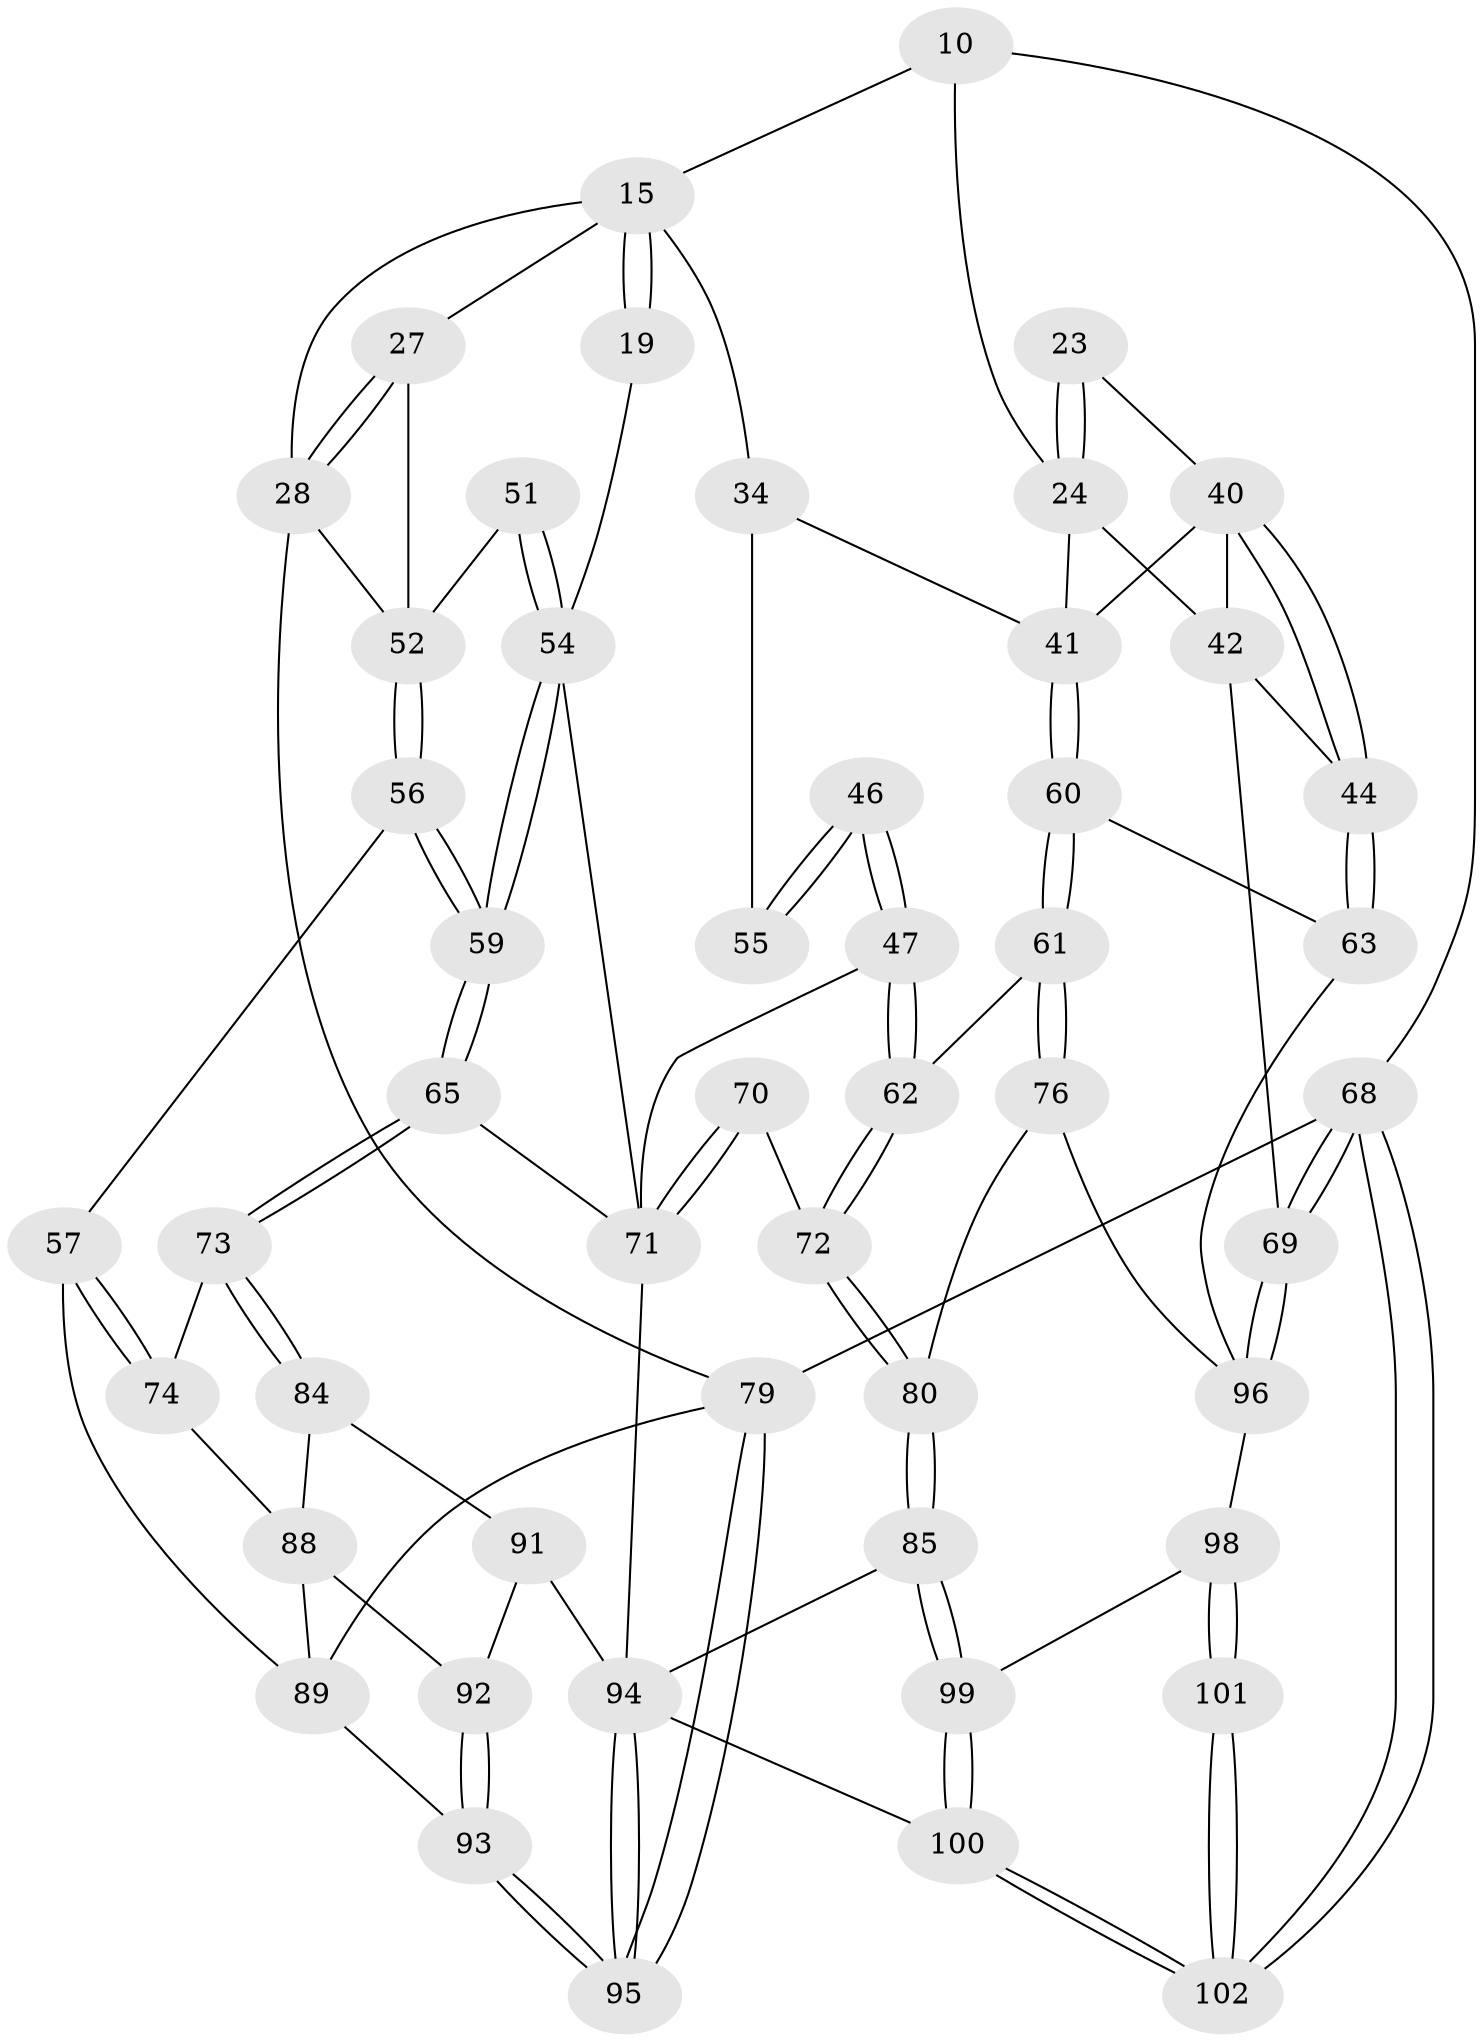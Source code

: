 // original degree distribution, {3: 0.0392156862745098, 4: 0.19607843137254902, 5: 0.5490196078431373, 6: 0.21568627450980393}
// Generated by graph-tools (version 1.1) at 2025/01/03/09/25 05:01:22]
// undirected, 51 vertices, 117 edges
graph export_dot {
graph [start="1"]
  node [color=gray90,style=filled];
  10 [pos="+0.580324044238236+0.10799716361244807",super="+2+3"];
  15 [pos="+0.21118597680079684+0.11000372482543386",super="+9+12"];
  19 [pos="+0.3616737332423794+0.2519240362465453",super="+18"];
  23 [pos="+0.8198179691328465+0.23498063322168772"];
  24 [pos="+0.7551046251117597+0.3003270446265481",super="+14+22"];
  27 [pos="+0.14910041491894113+0.18143890884207964",super="+16"];
  28 [pos="+0+0.30650551920708197",super="+25+17"];
  34 [pos="+0.5335344416516337+0.18066569818882708",super="+33"];
  40 [pos="+0.9068284409717337+0.4026759160779222",super="+39"];
  41 [pos="+0.7220670992502447+0.3811108310457457",super="+32"];
  42 [pos="+0.9802792406192927+0.4025735476472745",super="+38"];
  44 [pos="+0.9360624988315505+0.4141006967759216"];
  46 [pos="+0.4970267872926054+0.42112497472524263"];
  47 [pos="+0.4781524103965076+0.4496299590736708"];
  51 [pos="+0.17773217384042816+0.366913678304128",super="+30"];
  52 [pos="+0.1526741536774492+0.3605206213455838",super="+35"];
  54 [pos="+0.26980639400851364+0.4343102932196719",super="+53+29"];
  55 [pos="+0.6445487269693942+0.36368888063562266",super="+45"];
  56 [pos="+0.112985226965481+0.4654735406843338"];
  57 [pos="+0.04743325134827502+0.4929824050591805"];
  59 [pos="+0.2562562586304594+0.5281580657415498"];
  60 [pos="+0.6921841566105557+0.49024161753348966"];
  61 [pos="+0.6693246255522054+0.5304766390448533"];
  62 [pos="+0.5317234857630923+0.4832449283580548"];
  63 [pos="+0.8901963026385484+0.5163877150533422"];
  65 [pos="+0.26599001072255213+0.561002795528568"];
  68 [pos="+1+1",super="+4"];
  69 [pos="+1+0.991674352582287",super="+66+20"];
  70 [pos="+0.4305120879779599+0.6207123140451419"];
  71 [pos="+0.31786771981762946+0.6259891309923253",super="+64+49+48"];
  72 [pos="+0.4759318819651324+0.6394413462194863"];
  73 [pos="+0.11742533418116027+0.6243312828316155"];
  74 [pos="+0.10407143970601493+0.6205328197440821"];
  76 [pos="+0.6902141617872307+0.72605946357297"];
  79 [pos="+0+1",super="+5+26"];
  80 [pos="+0.6062414447506048+0.7408997985532255"];
  84 [pos="+0.1580997863532167+0.7447937143057005"];
  85 [pos="+0.4834365121416937+0.826862548488304"];
  88 [pos="+0.04592016741505547+0.7285820426584255",super="+87+81"];
  89 [pos="+0.011163040510643558+0.7691556706140971",super="+78+77"];
  91 [pos="+0.2716344326696718+0.8064979595030626",super="+83"];
  92 [pos="+0.12875456302284016+0.8387303041356237"];
  93 [pos="+0.11058954080795858+0.8783915039620479"];
  94 [pos="+0.18380328025603554+1",super="+90+86+82"];
  95 [pos="+0.0898682327575019+1"];
  96 [pos="+0.7114219974678163+0.7572458702054692",super="+75+67"];
  98 [pos="+0.5849944241876911+0.9581250325262477",super="+97"];
  99 [pos="+0.5267180390350841+0.9573372058294322"];
  100 [pos="+0.4765820292775734+1"];
  101 [pos="+0.7788293795132586+1"];
  102 [pos="+0.8167622785980201+1"];
  10 -- 24 [weight=2];
  10 -- 68;
  10 -- 15 [weight=2];
  15 -- 19 [weight=2];
  15 -- 19;
  15 -- 27;
  15 -- 28;
  15 -- 34;
  19 -- 54 [weight=2];
  23 -- 24 [weight=2];
  23 -- 24;
  23 -- 40;
  24 -- 42;
  24 -- 41;
  27 -- 28 [weight=2];
  27 -- 28;
  27 -- 52;
  28 -- 79 [weight=2];
  28 -- 52;
  34 -- 55 [weight=2];
  34 -- 41;
  40 -- 41;
  40 -- 44;
  40 -- 44;
  40 -- 42;
  41 -- 60;
  41 -- 60;
  42 -- 44;
  42 -- 69 [weight=2];
  44 -- 63;
  44 -- 63;
  46 -- 47;
  46 -- 47;
  46 -- 55 [weight=2];
  46 -- 55;
  47 -- 62;
  47 -- 62;
  47 -- 71;
  51 -- 52 [weight=2];
  51 -- 54 [weight=2];
  51 -- 54;
  52 -- 56;
  52 -- 56;
  54 -- 59;
  54 -- 59;
  54 -- 71;
  56 -- 57;
  56 -- 59;
  56 -- 59;
  57 -- 74;
  57 -- 74;
  57 -- 89;
  59 -- 65;
  59 -- 65;
  60 -- 61;
  60 -- 61;
  60 -- 63;
  61 -- 62;
  61 -- 76;
  61 -- 76;
  62 -- 72;
  62 -- 72;
  63 -- 96;
  65 -- 73;
  65 -- 73;
  65 -- 71;
  68 -- 69 [weight=2];
  68 -- 69;
  68 -- 102;
  68 -- 102;
  68 -- 79 [weight=2];
  69 -- 96 [weight=2];
  69 -- 96;
  70 -- 71 [weight=2];
  70 -- 71;
  70 -- 72;
  71 -- 94;
  72 -- 80;
  72 -- 80;
  73 -- 74;
  73 -- 84;
  73 -- 84;
  74 -- 88;
  76 -- 80;
  76 -- 96;
  79 -- 95;
  79 -- 95;
  79 -- 89 [weight=2];
  80 -- 85;
  80 -- 85;
  84 -- 88;
  84 -- 91;
  85 -- 99;
  85 -- 99;
  85 -- 94;
  88 -- 89 [weight=2];
  88 -- 92;
  89 -- 93;
  91 -- 92;
  91 -- 94 [weight=2];
  92 -- 93;
  92 -- 93;
  93 -- 95;
  93 -- 95;
  94 -- 95;
  94 -- 95;
  94 -- 100;
  96 -- 98;
  98 -- 99;
  98 -- 101 [weight=2];
  98 -- 101;
  99 -- 100;
  99 -- 100;
  100 -- 102;
  100 -- 102;
  101 -- 102;
  101 -- 102;
}
